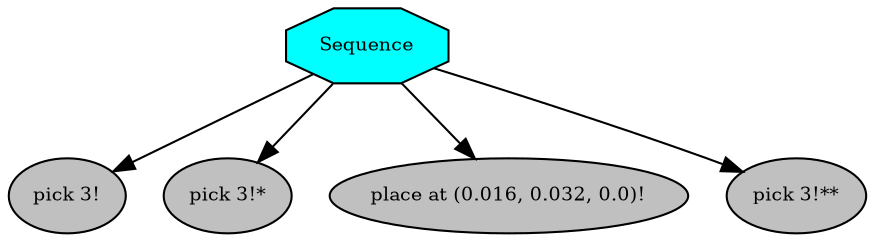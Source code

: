 digraph pastafarianism {
ordering=out;
graph [fontname="times-roman"];
node [fontname="times-roman"];
edge [fontname="times-roman"];
Sequence [fillcolor=cyan, fontcolor=black, fontsize=9, label=Sequence, shape=octagon, style=filled];
"pick 3!" [fillcolor=gray, fontcolor=black, fontsize=9, label="pick 3!", shape=ellipse, style=filled];
Sequence -> "pick 3!";
"pick 3!*" [fillcolor=gray, fontcolor=black, fontsize=9, label="pick 3!*", shape=ellipse, style=filled];
Sequence -> "pick 3!*";
"place at (0.016, 0.032, 0.0)!" [fillcolor=gray, fontcolor=black, fontsize=9, label="place at (0.016, 0.032, 0.0)!", shape=ellipse, style=filled];
Sequence -> "place at (0.016, 0.032, 0.0)!";
"pick 3!**" [fillcolor=gray, fontcolor=black, fontsize=9, label="pick 3!**", shape=ellipse, style=filled];
Sequence -> "pick 3!**";
}
